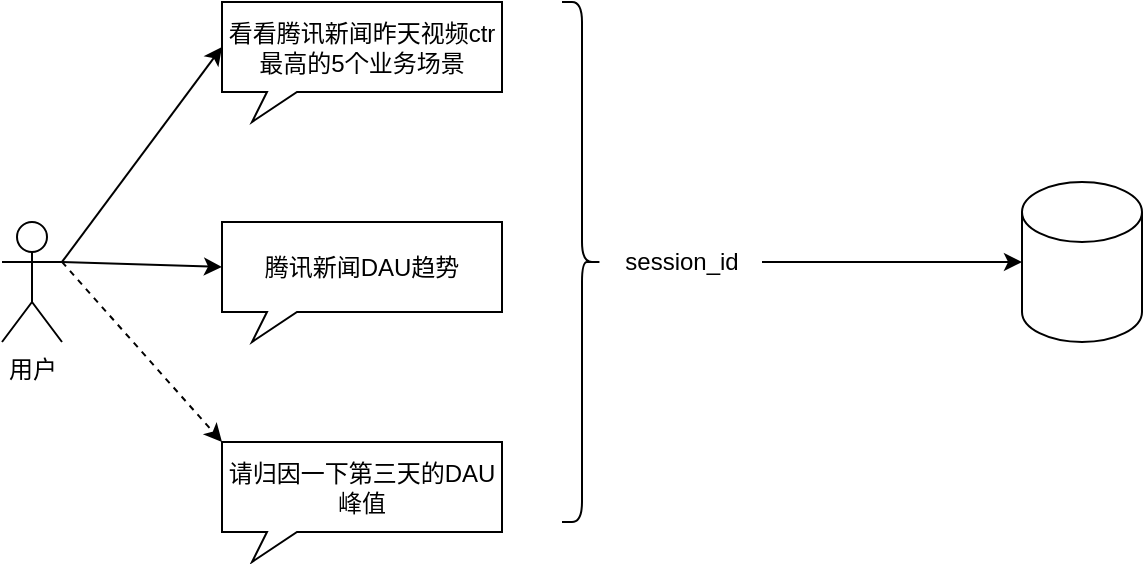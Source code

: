 <mxfile version="21.5.2" type="github">
  <diagram name="第 1 页" id="yxuoPLqReGVS53KfzSrc">
    <mxGraphModel dx="908" dy="569" grid="1" gridSize="10" guides="1" tooltips="1" connect="1" arrows="1" fold="1" page="1" pageScale="1" pageWidth="827" pageHeight="1169" math="0" shadow="0">
      <root>
        <mxCell id="0" />
        <mxCell id="1" parent="0" />
        <mxCell id="WfbSjNrm3QJVXLYPjujV-1" value="看看腾讯新闻昨天视频ctr最高的5个业务场景" style="whiteSpace=wrap;html=1;shape=mxgraph.basic.rectCallout;dx=30;dy=15;boundedLbl=1;" vertex="1" parent="1">
          <mxGeometry x="180" y="100" width="140" height="60" as="geometry" />
        </mxCell>
        <mxCell id="WfbSjNrm3QJVXLYPjujV-2" value="腾讯新闻DAU趋势" style="whiteSpace=wrap;html=1;shape=mxgraph.basic.rectCallout;dx=30;dy=15;boundedLbl=1;" vertex="1" parent="1">
          <mxGeometry x="180" y="210" width="140" height="60" as="geometry" />
        </mxCell>
        <mxCell id="WfbSjNrm3QJVXLYPjujV-3" value="请归因一下第三天的DAU峰值" style="whiteSpace=wrap;html=1;shape=mxgraph.basic.rectCallout;dx=30;dy=15;boundedLbl=1;" vertex="1" parent="1">
          <mxGeometry x="180" y="320" width="140" height="60" as="geometry" />
        </mxCell>
        <mxCell id="WfbSjNrm3QJVXLYPjujV-6" value="用户" style="shape=umlActor;verticalLabelPosition=bottom;verticalAlign=top;html=1;" vertex="1" parent="1">
          <mxGeometry x="70" y="210" width="30" height="60" as="geometry" />
        </mxCell>
        <mxCell id="WfbSjNrm3QJVXLYPjujV-9" value="" style="endArrow=classic;html=1;rounded=0;entryX=0;entryY=0;entryDx=0;entryDy=22.5;entryPerimeter=0;exitX=1;exitY=0.333;exitDx=0;exitDy=0;exitPerimeter=0;" edge="1" parent="1" source="WfbSjNrm3QJVXLYPjujV-6" target="WfbSjNrm3QJVXLYPjujV-1">
          <mxGeometry width="50" height="50" relative="1" as="geometry">
            <mxPoint x="60" y="390" as="sourcePoint" />
            <mxPoint x="110" y="340" as="targetPoint" />
          </mxGeometry>
        </mxCell>
        <mxCell id="WfbSjNrm3QJVXLYPjujV-10" value="" style="endArrow=classic;html=1;rounded=0;entryX=0;entryY=0;entryDx=0;entryDy=22.5;entryPerimeter=0;exitX=1;exitY=0.333;exitDx=0;exitDy=0;exitPerimeter=0;" edge="1" parent="1" source="WfbSjNrm3QJVXLYPjujV-6" target="WfbSjNrm3QJVXLYPjujV-2">
          <mxGeometry width="50" height="50" relative="1" as="geometry">
            <mxPoint x="110" y="240" as="sourcePoint" />
            <mxPoint x="195" y="160" as="targetPoint" />
          </mxGeometry>
        </mxCell>
        <mxCell id="WfbSjNrm3QJVXLYPjujV-11" value="" style="endArrow=classic;html=1;rounded=0;entryX=0;entryY=0;entryDx=0;entryDy=0;entryPerimeter=0;exitX=1;exitY=0.333;exitDx=0;exitDy=0;exitPerimeter=0;dashed=1;" edge="1" parent="1" source="WfbSjNrm3QJVXLYPjujV-6" target="WfbSjNrm3QJVXLYPjujV-3">
          <mxGeometry width="50" height="50" relative="1" as="geometry">
            <mxPoint x="110" y="240" as="sourcePoint" />
            <mxPoint x="195" y="280" as="targetPoint" />
          </mxGeometry>
        </mxCell>
        <mxCell id="WfbSjNrm3QJVXLYPjujV-12" value="" style="shape=curlyBracket;whiteSpace=wrap;html=1;rounded=1;flipH=1;labelPosition=right;verticalLabelPosition=middle;align=left;verticalAlign=middle;" vertex="1" parent="1">
          <mxGeometry x="350" y="100" width="20" height="260" as="geometry" />
        </mxCell>
        <mxCell id="WfbSjNrm3QJVXLYPjujV-13" value="session_id" style="text;html=1;strokeColor=none;fillColor=none;align=center;verticalAlign=middle;whiteSpace=wrap;rounded=0;" vertex="1" parent="1">
          <mxGeometry x="370" y="215" width="80" height="30" as="geometry" />
        </mxCell>
        <mxCell id="WfbSjNrm3QJVXLYPjujV-14" value="" style="shape=cylinder3;whiteSpace=wrap;html=1;boundedLbl=1;backgroundOutline=1;size=15;" vertex="1" parent="1">
          <mxGeometry x="580" y="190" width="60" height="80" as="geometry" />
        </mxCell>
        <mxCell id="WfbSjNrm3QJVXLYPjujV-15" value="" style="endArrow=classic;html=1;rounded=0;exitX=1;exitY=0.5;exitDx=0;exitDy=0;entryX=0;entryY=0.5;entryDx=0;entryDy=0;entryPerimeter=0;" edge="1" parent="1" source="WfbSjNrm3QJVXLYPjujV-13" target="WfbSjNrm3QJVXLYPjujV-14">
          <mxGeometry width="50" height="50" relative="1" as="geometry">
            <mxPoint x="470" y="340" as="sourcePoint" />
            <mxPoint x="520" y="290" as="targetPoint" />
          </mxGeometry>
        </mxCell>
      </root>
    </mxGraphModel>
  </diagram>
</mxfile>
